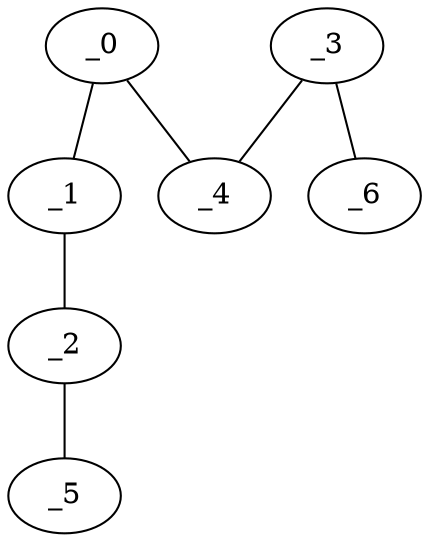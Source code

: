graph MP1_0020 {
	_0	 [x="1.4898",
		y="1.62439"];
	_1	 [x="2.51993",
		y="3.08188"];
	_0 -- _1;
	_4	 [x="0.459523",
		y="3.09182"];
	_0 -- _4;
	_2	 [x="2.5",
		y="0.5"];
	_1 -- _2;
	_5	 [x="1.34923",
		y="2.08708"];
	_2 -- _5;
	_3	 [x="0.52",
		y="0.49"];
	_3 -- _4;
	_6	 [x="2.51327",
		y="1.28227"];
	_3 -- _6;
}
